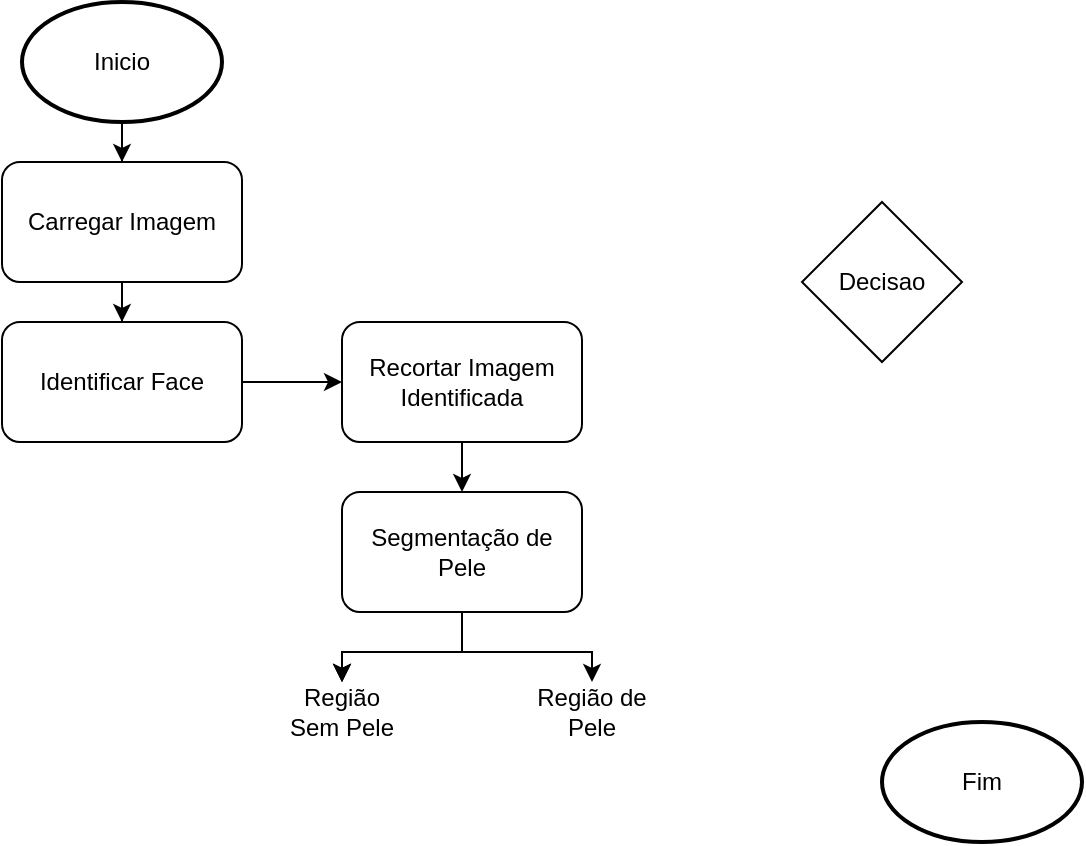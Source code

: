 <mxfile version="21.5.0" type="github">
  <diagram name="Page-1" id="Nu6TCX61glT7drE7bz35">
    <mxGraphModel dx="1034" dy="462" grid="1" gridSize="10" guides="1" tooltips="1" connect="1" arrows="1" fold="1" page="1" pageScale="1" pageWidth="850" pageHeight="1100" math="0" shadow="0">
      <root>
        <mxCell id="0" />
        <mxCell id="1" parent="0" />
        <mxCell id="I9uFl2cCiCg_D7ChLjlu-6" value="" style="edgeStyle=orthogonalEdgeStyle;rounded=0;orthogonalLoop=1;jettySize=auto;html=1;" parent="1" source="I9uFl2cCiCg_D7ChLjlu-1" target="I9uFl2cCiCg_D7ChLjlu-2" edge="1">
          <mxGeometry relative="1" as="geometry" />
        </mxCell>
        <mxCell id="I9uFl2cCiCg_D7ChLjlu-1" value="Inicio" style="strokeWidth=2;html=1;shape=mxgraph.flowchart.start_1;whiteSpace=wrap;" parent="1" vertex="1">
          <mxGeometry x="110" y="10" width="100" height="60" as="geometry" />
        </mxCell>
        <mxCell id="I9uFl2cCiCg_D7ChLjlu-7" value="" style="edgeStyle=orthogonalEdgeStyle;rounded=0;orthogonalLoop=1;jettySize=auto;html=1;" parent="1" source="I9uFl2cCiCg_D7ChLjlu-2" target="I9uFl2cCiCg_D7ChLjlu-5" edge="1">
          <mxGeometry relative="1" as="geometry" />
        </mxCell>
        <mxCell id="I9uFl2cCiCg_D7ChLjlu-2" value="Carregar Imagem" style="rounded=1;whiteSpace=wrap;html=1;" parent="1" vertex="1">
          <mxGeometry x="100" y="90" width="120" height="60" as="geometry" />
        </mxCell>
        <mxCell id="I9uFl2cCiCg_D7ChLjlu-3" value="Fim" style="strokeWidth=2;html=1;shape=mxgraph.flowchart.start_1;whiteSpace=wrap;" parent="1" vertex="1">
          <mxGeometry x="540" y="370" width="100" height="60" as="geometry" />
        </mxCell>
        <mxCell id="I9uFl2cCiCg_D7ChLjlu-4" value="Decisao" style="rhombus;whiteSpace=wrap;html=1;" parent="1" vertex="1">
          <mxGeometry x="500" y="110" width="80" height="80" as="geometry" />
        </mxCell>
        <mxCell id="6RIXZbodaoMGD_x6Mzrq-5" value="" style="edgeStyle=orthogonalEdgeStyle;rounded=0;orthogonalLoop=1;jettySize=auto;html=1;" edge="1" parent="1" source="I9uFl2cCiCg_D7ChLjlu-5" target="6RIXZbodaoMGD_x6Mzrq-1">
          <mxGeometry relative="1" as="geometry" />
        </mxCell>
        <mxCell id="I9uFl2cCiCg_D7ChLjlu-5" value="Identificar Face" style="rounded=1;whiteSpace=wrap;html=1;" parent="1" vertex="1">
          <mxGeometry x="100" y="170" width="120" height="60" as="geometry" />
        </mxCell>
        <mxCell id="6RIXZbodaoMGD_x6Mzrq-6" value="" style="edgeStyle=orthogonalEdgeStyle;rounded=0;orthogonalLoop=1;jettySize=auto;html=1;" edge="1" parent="1" source="6RIXZbodaoMGD_x6Mzrq-1" target="6RIXZbodaoMGD_x6Mzrq-2">
          <mxGeometry relative="1" as="geometry" />
        </mxCell>
        <mxCell id="6RIXZbodaoMGD_x6Mzrq-1" value="Recortar Imagem Identificada" style="rounded=1;whiteSpace=wrap;html=1;" vertex="1" parent="1">
          <mxGeometry x="270" y="170" width="120" height="60" as="geometry" />
        </mxCell>
        <mxCell id="6RIXZbodaoMGD_x6Mzrq-7" value="" style="edgeStyle=orthogonalEdgeStyle;rounded=0;orthogonalLoop=1;jettySize=auto;html=1;" edge="1" parent="1" source="6RIXZbodaoMGD_x6Mzrq-2" target="6RIXZbodaoMGD_x6Mzrq-4">
          <mxGeometry relative="1" as="geometry" />
        </mxCell>
        <mxCell id="6RIXZbodaoMGD_x6Mzrq-8" value="" style="edgeStyle=orthogonalEdgeStyle;rounded=0;orthogonalLoop=1;jettySize=auto;html=1;" edge="1" parent="1" source="6RIXZbodaoMGD_x6Mzrq-2" target="6RIXZbodaoMGD_x6Mzrq-4">
          <mxGeometry relative="1" as="geometry" />
        </mxCell>
        <mxCell id="6RIXZbodaoMGD_x6Mzrq-9" value="" style="edgeStyle=orthogonalEdgeStyle;rounded=0;orthogonalLoop=1;jettySize=auto;html=1;" edge="1" parent="1" source="6RIXZbodaoMGD_x6Mzrq-2" target="6RIXZbodaoMGD_x6Mzrq-4">
          <mxGeometry relative="1" as="geometry" />
        </mxCell>
        <mxCell id="6RIXZbodaoMGD_x6Mzrq-10" style="edgeStyle=orthogonalEdgeStyle;rounded=0;orthogonalLoop=1;jettySize=auto;html=1;" edge="1" parent="1" source="6RIXZbodaoMGD_x6Mzrq-2" target="6RIXZbodaoMGD_x6Mzrq-3">
          <mxGeometry relative="1" as="geometry" />
        </mxCell>
        <mxCell id="6RIXZbodaoMGD_x6Mzrq-2" value="Segmentação de Pele" style="rounded=1;whiteSpace=wrap;html=1;" vertex="1" parent="1">
          <mxGeometry x="270" y="255" width="120" height="60" as="geometry" />
        </mxCell>
        <mxCell id="6RIXZbodaoMGD_x6Mzrq-3" value="Região de Pele" style="text;html=1;strokeColor=none;fillColor=none;align=center;verticalAlign=middle;whiteSpace=wrap;rounded=0;" vertex="1" parent="1">
          <mxGeometry x="365" y="350" width="60" height="30" as="geometry" />
        </mxCell>
        <mxCell id="6RIXZbodaoMGD_x6Mzrq-4" value="Região Sem Pele" style="text;html=1;strokeColor=none;fillColor=none;align=center;verticalAlign=middle;whiteSpace=wrap;rounded=0;" vertex="1" parent="1">
          <mxGeometry x="240" y="350" width="60" height="30" as="geometry" />
        </mxCell>
      </root>
    </mxGraphModel>
  </diagram>
</mxfile>
